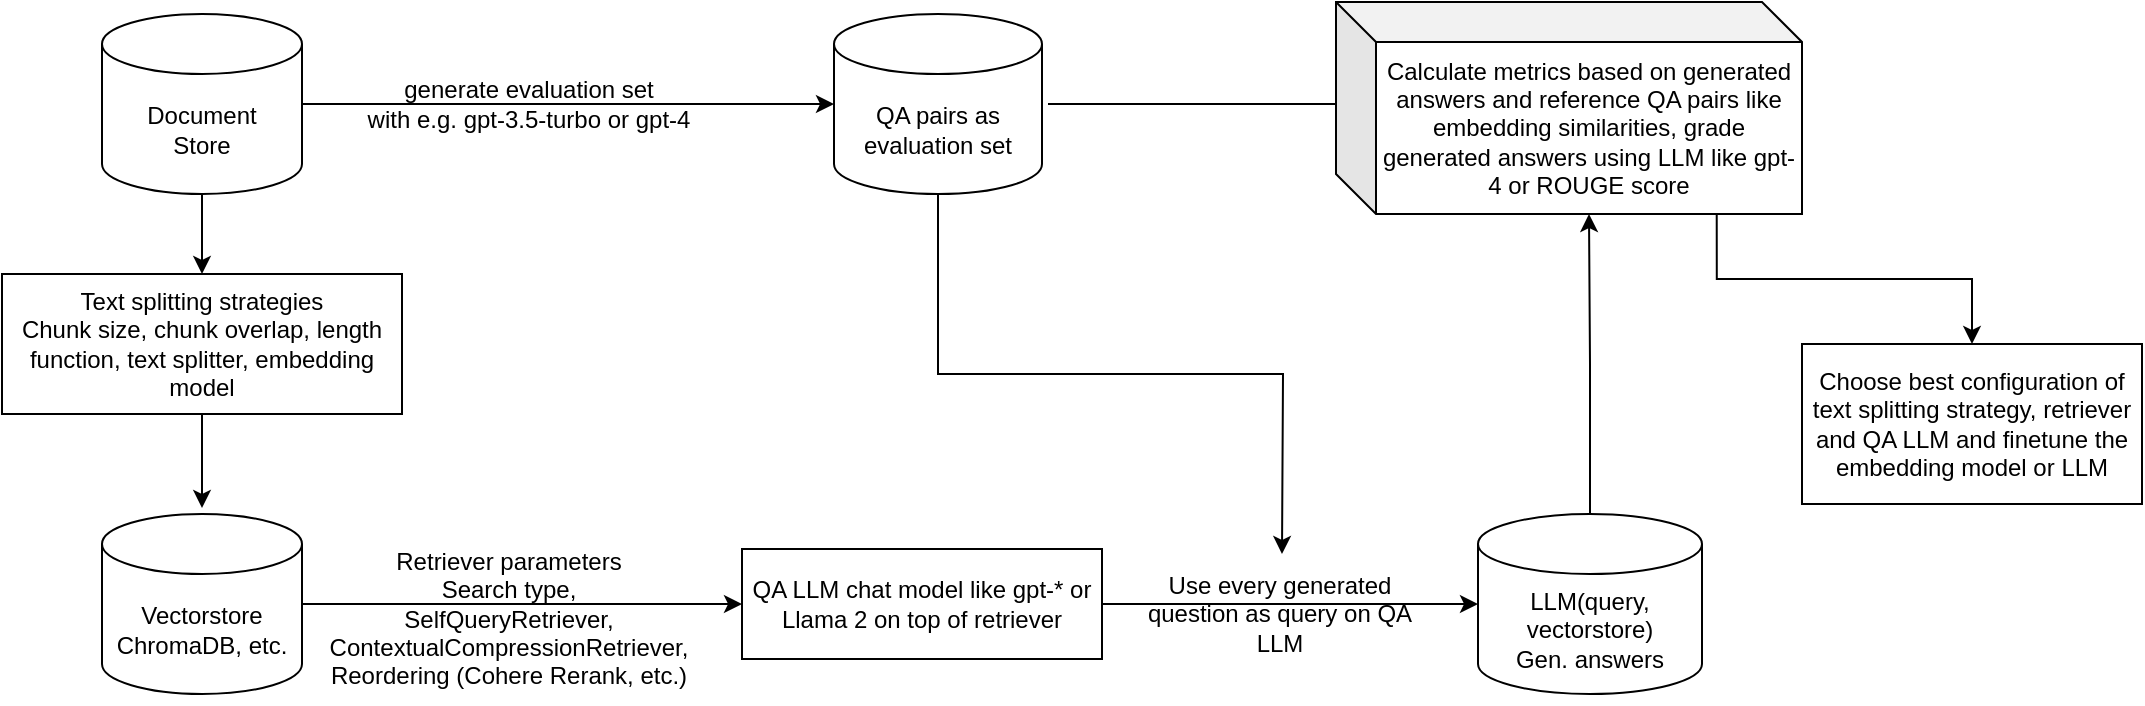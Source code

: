 <mxfile version="21.8.2" type="device">
  <diagram id="xCsVWlV-KQrjOmjG070d" name="Página-2">
    <mxGraphModel dx="1257" dy="596" grid="1" gridSize="10" guides="1" tooltips="1" connect="1" arrows="1" fold="1" page="1" pageScale="1" pageWidth="1169" pageHeight="827" background="none" math="0" shadow="0">
      <root>
        <mxCell id="0" />
        <mxCell id="1" parent="0" />
        <mxCell id="0TjI_xLk8EIAhLMLX3-r-5" value="" style="edgeStyle=orthogonalEdgeStyle;rounded=0;orthogonalLoop=1;jettySize=auto;html=1;entryX=0;entryY=0.5;entryDx=0;entryDy=0;entryPerimeter=0;" parent="1" source="0TjI_xLk8EIAhLMLX3-r-1" target="0TjI_xLk8EIAhLMLX3-r-2" edge="1">
          <mxGeometry relative="1" as="geometry">
            <mxPoint x="290" y="130" as="targetPoint" />
          </mxGeometry>
        </mxCell>
        <mxCell id="0TjI_xLk8EIAhLMLX3-r-15" style="edgeStyle=orthogonalEdgeStyle;rounded=0;orthogonalLoop=1;jettySize=auto;html=1;exitX=0.5;exitY=1;exitDx=0;exitDy=0;exitPerimeter=0;entryX=0.5;entryY=0;entryDx=0;entryDy=0;" parent="1" source="0TjI_xLk8EIAhLMLX3-r-1" target="0TjI_xLk8EIAhLMLX3-r-19" edge="1">
          <mxGeometry relative="1" as="geometry">
            <mxPoint x="120" y="200" as="targetPoint" />
          </mxGeometry>
        </mxCell>
        <mxCell id="0TjI_xLk8EIAhLMLX3-r-1" value="&lt;div&gt;Document&lt;/div&gt;&lt;div&gt;Store&lt;/div&gt;" style="shape=cylinder3;whiteSpace=wrap;html=1;boundedLbl=1;backgroundOutline=1;size=15;" parent="1" vertex="1">
          <mxGeometry x="70" y="70" width="100" height="90" as="geometry" />
        </mxCell>
        <mxCell id="0TjI_xLk8EIAhLMLX3-r-28" style="edgeStyle=orthogonalEdgeStyle;rounded=0;orthogonalLoop=1;jettySize=auto;html=1;exitX=0.5;exitY=1;exitDx=0;exitDy=0;exitPerimeter=0;" parent="1" source="0TjI_xLk8EIAhLMLX3-r-2" edge="1">
          <mxGeometry relative="1" as="geometry">
            <mxPoint x="660" y="340" as="targetPoint" />
          </mxGeometry>
        </mxCell>
        <mxCell id="Eb22gf43CuBH56pUGFWh-15" value="" style="edgeStyle=orthogonalEdgeStyle;rounded=0;orthogonalLoop=1;jettySize=auto;html=1;" edge="1" parent="1">
          <mxGeometry relative="1" as="geometry">
            <mxPoint x="543" y="115" as="sourcePoint" />
            <mxPoint x="733" y="115" as="targetPoint" />
          </mxGeometry>
        </mxCell>
        <mxCell id="0TjI_xLk8EIAhLMLX3-r-2" value="&lt;div&gt;QA pairs as evaluation set&lt;/div&gt;" style="shape=cylinder3;whiteSpace=wrap;html=1;boundedLbl=1;backgroundOutline=1;size=15;" parent="1" vertex="1">
          <mxGeometry x="436" y="70" width="104" height="90" as="geometry" />
        </mxCell>
        <mxCell id="0TjI_xLk8EIAhLMLX3-r-6" value="&lt;div&gt;generate evaluation set&lt;/div&gt;&lt;div&gt;with e.g. gpt-3.5-turbo or gpt-4&lt;br&gt;&lt;/div&gt;" style="text;html=1;align=center;verticalAlign=middle;resizable=0;points=[];autosize=1;strokeColor=none;fillColor=none;" parent="1" vertex="1">
          <mxGeometry x="193" y="95" width="180" height="40" as="geometry" />
        </mxCell>
        <mxCell id="Eb22gf43CuBH56pUGFWh-6" value="" style="edgeStyle=orthogonalEdgeStyle;rounded=0;orthogonalLoop=1;jettySize=auto;html=1;entryX=0;entryY=0.5;entryDx=0;entryDy=0;" edge="1" parent="1" source="0TjI_xLk8EIAhLMLX3-r-8" target="0TjI_xLk8EIAhLMLX3-r-24">
          <mxGeometry relative="1" as="geometry">
            <mxPoint x="240" y="365" as="targetPoint" />
          </mxGeometry>
        </mxCell>
        <mxCell id="0TjI_xLk8EIAhLMLX3-r-8" value="&lt;div&gt;Vectorstore&lt;/div&gt;&lt;div&gt;ChromaDB, etc.&lt;/div&gt;" style="shape=cylinder3;whiteSpace=wrap;html=1;boundedLbl=1;backgroundOutline=1;size=15;" parent="1" vertex="1">
          <mxGeometry x="70" y="320" width="100" height="90" as="geometry" />
        </mxCell>
        <mxCell id="0TjI_xLk8EIAhLMLX3-r-18" style="edgeStyle=orthogonalEdgeStyle;rounded=0;orthogonalLoop=1;jettySize=auto;html=1;" parent="1" edge="1">
          <mxGeometry relative="1" as="geometry">
            <mxPoint x="120" y="317" as="targetPoint" />
            <mxPoint x="120" y="267" as="sourcePoint" />
          </mxGeometry>
        </mxCell>
        <mxCell id="0TjI_xLk8EIAhLMLX3-r-19" value="&lt;div&gt;Text splitting strategies&lt;/div&gt;&lt;div&gt;Chunk size, chunk overlap, length function, text splitter, embedding model&lt;br&gt;&lt;/div&gt;" style="rounded=0;whiteSpace=wrap;html=1;" parent="1" vertex="1">
          <mxGeometry x="20" y="200" width="200" height="70" as="geometry" />
        </mxCell>
        <mxCell id="Eb22gf43CuBH56pUGFWh-18" value="" style="edgeStyle=orthogonalEdgeStyle;rounded=0;orthogonalLoop=1;jettySize=auto;html=1;entryX=0;entryY=0;entryDx=126.5;entryDy=106;entryPerimeter=0;" edge="1" parent="1" source="0TjI_xLk8EIAhLMLX3-r-23" target="0TjI_xLk8EIAhLMLX3-r-52">
          <mxGeometry relative="1" as="geometry">
            <mxPoint x="814" y="225" as="targetPoint" />
          </mxGeometry>
        </mxCell>
        <mxCell id="0TjI_xLk8EIAhLMLX3-r-23" value="&lt;div&gt;LLM(query, vectorstore)&lt;/div&gt;&lt;div&gt;Gen. answers&lt;br&gt;&lt;/div&gt;" style="shape=cylinder3;whiteSpace=wrap;html=1;boundedLbl=1;backgroundOutline=1;size=15;" parent="1" vertex="1">
          <mxGeometry x="758" y="320" width="112" height="90" as="geometry" />
        </mxCell>
        <mxCell id="Eb22gf43CuBH56pUGFWh-11" value="" style="edgeStyle=orthogonalEdgeStyle;rounded=0;orthogonalLoop=1;jettySize=auto;html=1;entryX=0;entryY=0.5;entryDx=0;entryDy=0;entryPerimeter=0;" edge="1" parent="1" source="0TjI_xLk8EIAhLMLX3-r-24" target="0TjI_xLk8EIAhLMLX3-r-23">
          <mxGeometry relative="1" as="geometry">
            <mxPoint x="700" y="365" as="targetPoint" />
          </mxGeometry>
        </mxCell>
        <mxCell id="0TjI_xLk8EIAhLMLX3-r-24" value="&lt;div&gt;QA LLM chat model like gpt-* or Llama 2 on top of retriever&lt;br&gt;&lt;/div&gt;" style="rounded=0;whiteSpace=wrap;html=1;" parent="1" vertex="1">
          <mxGeometry x="390" y="337.5" width="180" height="55" as="geometry" />
        </mxCell>
        <mxCell id="0TjI_xLk8EIAhLMLX3-r-57" style="edgeStyle=orthogonalEdgeStyle;rounded=0;orthogonalLoop=1;jettySize=auto;html=1;exitX=0.817;exitY=0.998;exitDx=0;exitDy=0;exitPerimeter=0;entryX=0.5;entryY=0;entryDx=0;entryDy=0;" parent="1" source="0TjI_xLk8EIAhLMLX3-r-52" target="0TjI_xLk8EIAhLMLX3-r-59" edge="1">
          <mxGeometry relative="1" as="geometry">
            <mxPoint x="924" y="220" as="targetPoint" />
          </mxGeometry>
        </mxCell>
        <mxCell id="0TjI_xLk8EIAhLMLX3-r-52" value="Calculate metrics based on generated answers and reference QA pairs like embedding similarities, grade generated answers using LLM like gpt-4 or ROUGE score" style="shape=cube;whiteSpace=wrap;html=1;boundedLbl=1;backgroundOutline=1;darkOpacity=0.05;darkOpacity2=0.1;" parent="1" vertex="1">
          <mxGeometry x="687" y="64" width="233" height="106" as="geometry" />
        </mxCell>
        <mxCell id="0TjI_xLk8EIAhLMLX3-r-59" value="Choose best configuration of text splitting strategy, retriever and QA LLM and finetune the embedding model or LLM" style="rounded=0;whiteSpace=wrap;html=1;" parent="1" vertex="1">
          <mxGeometry x="920" y="235" width="170" height="80" as="geometry" />
        </mxCell>
        <mxCell id="0TjI_xLk8EIAhLMLX3-r-60" style="edgeStyle=orthogonalEdgeStyle;rounded=0;orthogonalLoop=1;jettySize=auto;html=1;exitX=0.5;exitY=1;exitDx=0;exitDy=0;" parent="1" source="0TjI_xLk8EIAhLMLX3-r-59" target="0TjI_xLk8EIAhLMLX3-r-59" edge="1">
          <mxGeometry relative="1" as="geometry" />
        </mxCell>
        <mxCell id="Eb22gf43CuBH56pUGFWh-7" value="&lt;div&gt;&lt;br&gt;&lt;/div&gt;&lt;div&gt;Retriever parameters&lt;br&gt;&lt;/div&gt;&lt;div&gt;Search type,&lt;/div&gt;&lt;div&gt;SelfQueryRetriever,&lt;/div&gt;&lt;div&gt;ContextualCompressionRetriever,&lt;/div&gt;&lt;div&gt;Reordering (Cohere Rerank, etc.)&lt;br&gt;&lt;/div&gt;" style="text;html=1;align=center;verticalAlign=middle;resizable=0;points=[];autosize=1;strokeColor=none;fillColor=none;" vertex="1" parent="1">
          <mxGeometry x="173" y="315" width="200" height="100" as="geometry" />
        </mxCell>
        <mxCell id="0TjI_xLk8EIAhLMLX3-r-29" value="&lt;div&gt;Use every generated question as query on QA LLM&lt;br&gt;&lt;/div&gt;" style="text;html=1;strokeColor=none;fillColor=none;align=center;verticalAlign=middle;whiteSpace=wrap;rounded=0;" parent="1" vertex="1">
          <mxGeometry x="584" y="360" width="150" height="20" as="geometry" />
        </mxCell>
      </root>
    </mxGraphModel>
  </diagram>
</mxfile>
